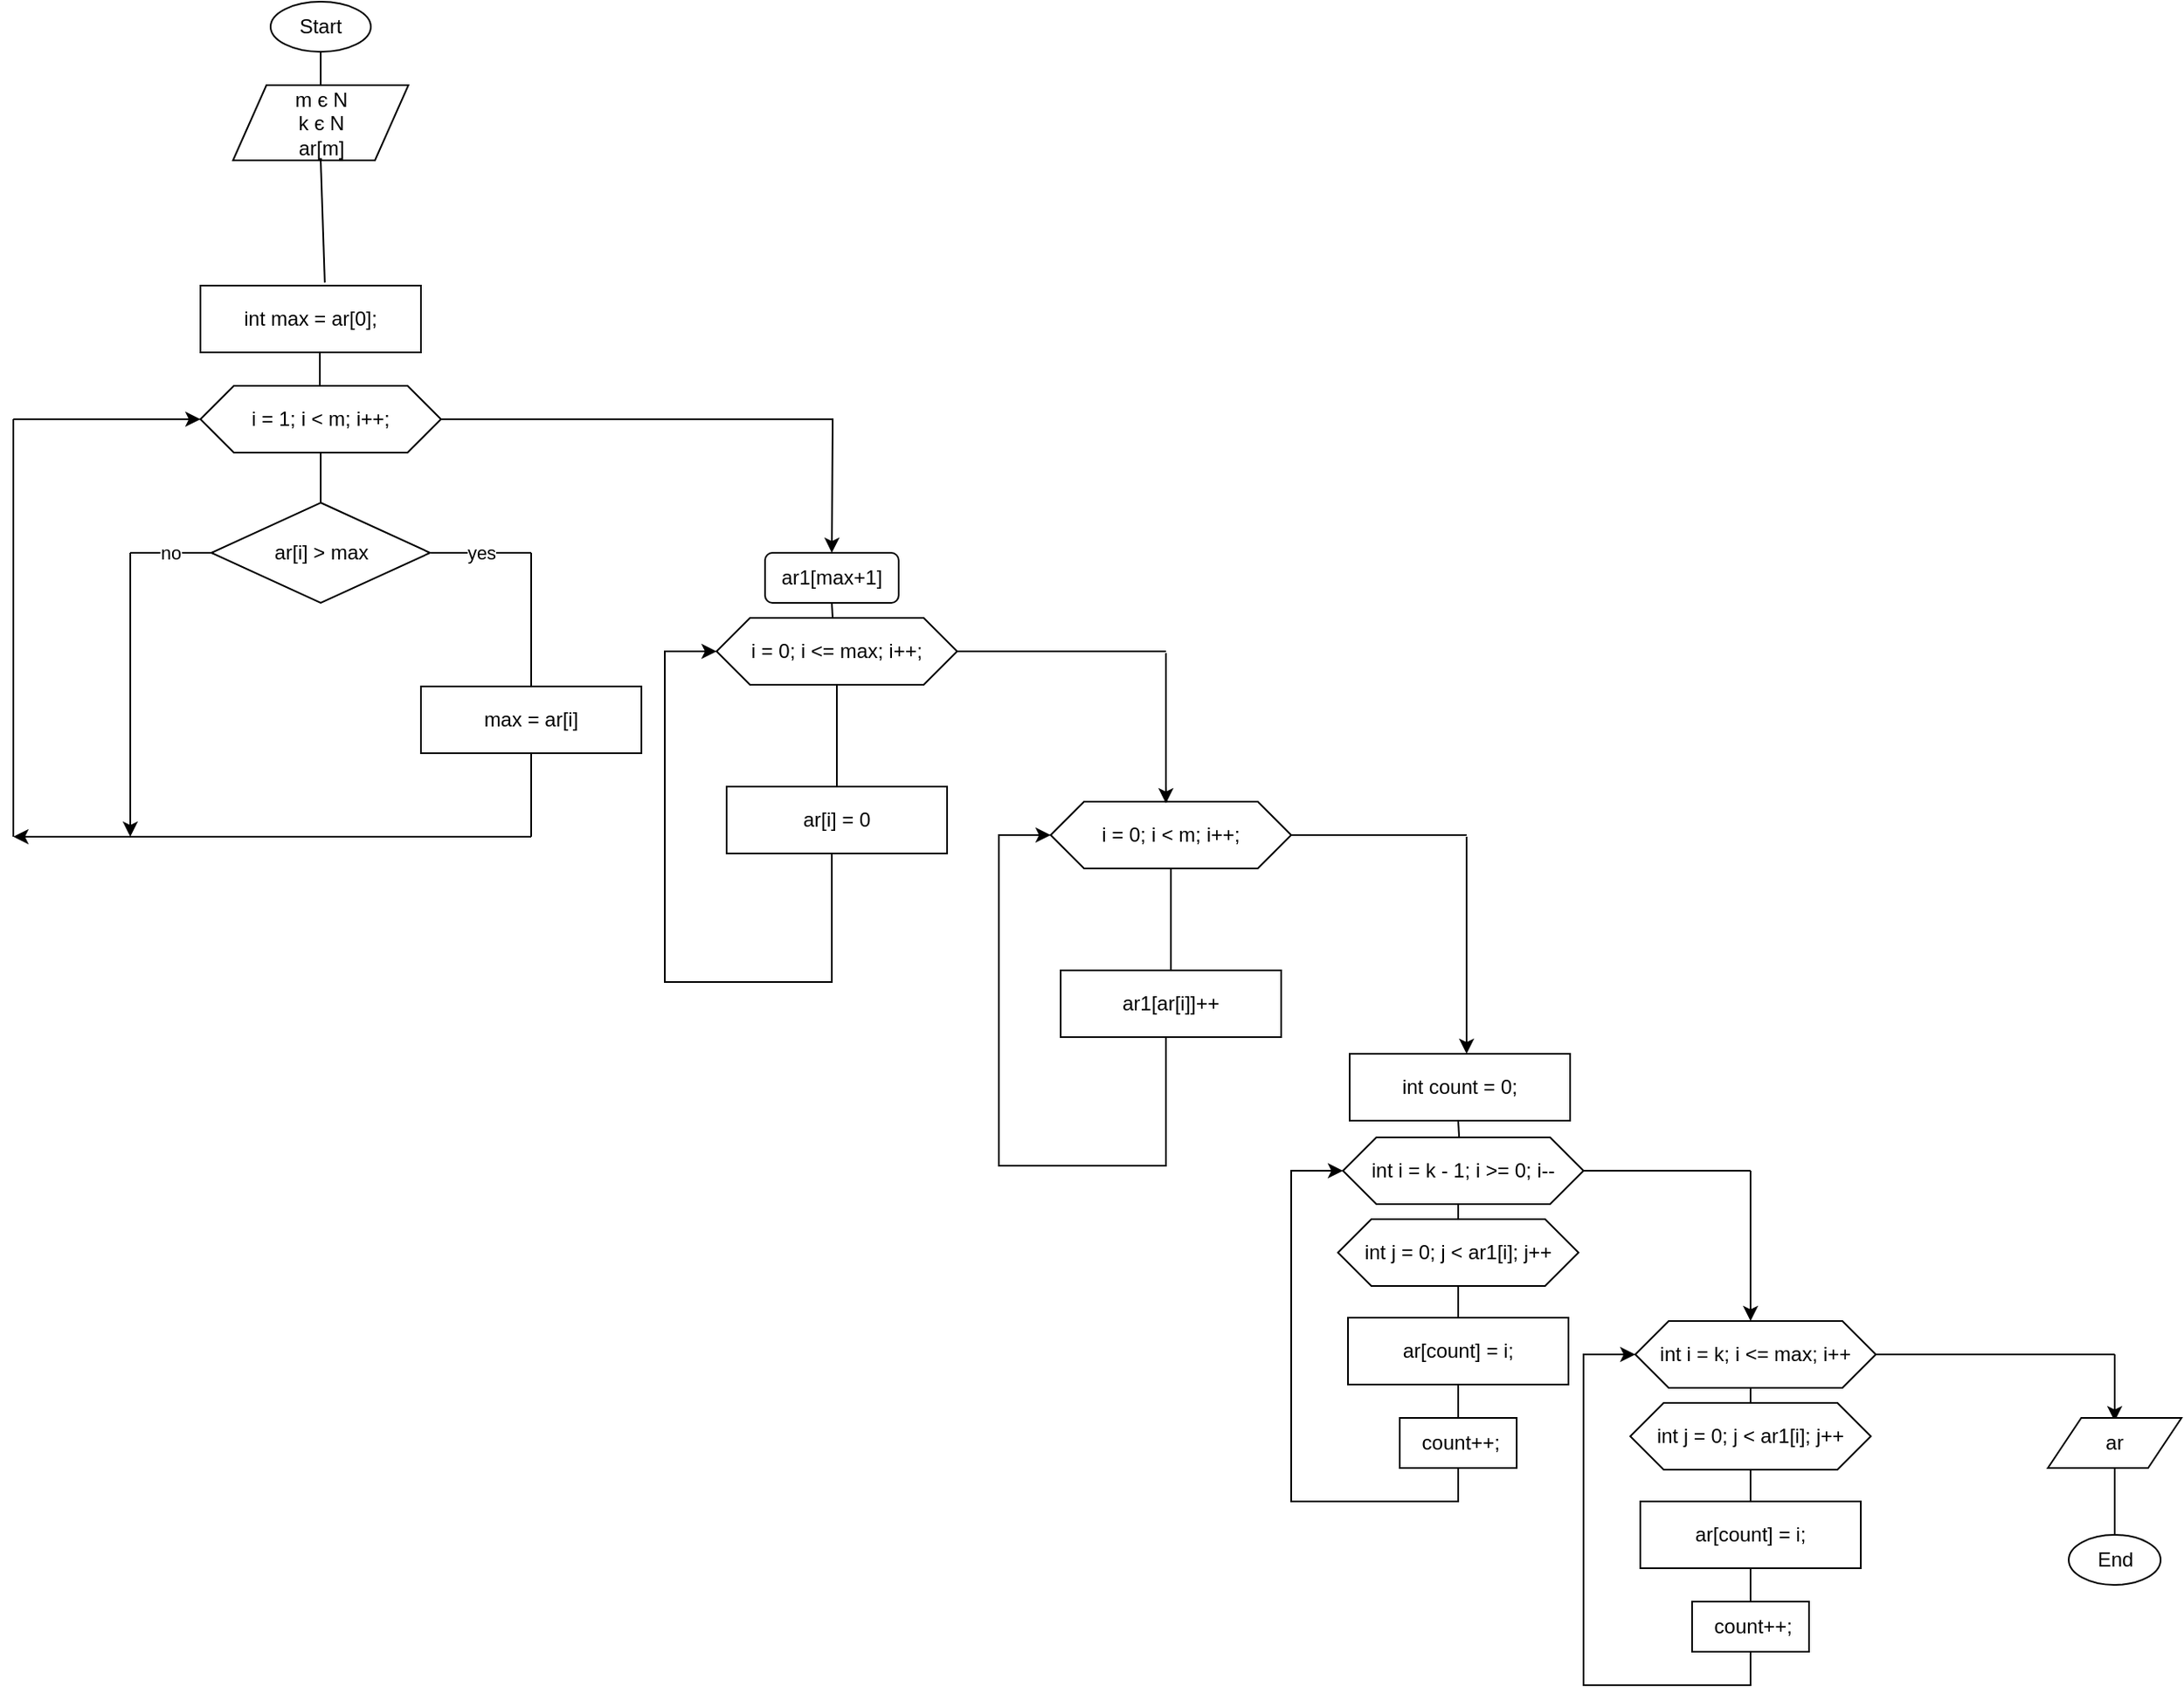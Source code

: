 <mxfile version="18.0.3" type="google"><diagram id="xQqbmAdyLCHv5UX_0q08" name="Page-2"><mxGraphModel grid="1" page="1" gridSize="10" guides="1" tooltips="1" connect="1" arrows="1" fold="1" pageScale="1" pageWidth="827" pageHeight="1169" math="0" shadow="0"><root><mxCell id="0"/><mxCell id="1" parent="0"/><mxCell id="1CyCMqrkq07TNFBbRBS_-1" style="edgeStyle=orthogonalEdgeStyle;rounded=0;orthogonalLoop=1;jettySize=auto;html=1;exitX=0.5;exitY=1;exitDx=0;exitDy=0;entryX=0.5;entryY=0;entryDx=0;entryDy=0;endArrow=none;endFill=0;" edge="1" parent="1" source="1CyCMqrkq07TNFBbRBS_-2" target="1CyCMqrkq07TNFBbRBS_-4"><mxGeometry relative="1" as="geometry"/></mxCell><mxCell id="1CyCMqrkq07TNFBbRBS_-2" value="Start" style="ellipse;whiteSpace=wrap;html=1;" vertex="1" parent="1"><mxGeometry x="404" y="140" width="60" height="30" as="geometry"/></mxCell><mxCell id="1CyCMqrkq07TNFBbRBS_-4" value="m є N&lt;br&gt;k є N&lt;br&gt;ar[m]" style="shape=parallelogram;perimeter=parallelogramPerimeter;whiteSpace=wrap;html=1;fixedSize=1;" vertex="1" parent="1"><mxGeometry x="381.5" y="190" width="105" height="45" as="geometry"/></mxCell><mxCell id="1CyCMqrkq07TNFBbRBS_-20" style="edgeStyle=orthogonalEdgeStyle;rounded=0;orthogonalLoop=1;jettySize=auto;html=1;exitX=1;exitY=0.5;exitDx=0;exitDy=0;endArrow=classic;endFill=1;" edge="1" parent="1" source="1CyCMqrkq07TNFBbRBS_-21"><mxGeometry relative="1" as="geometry"><mxPoint x="740" y="470" as="targetPoint"/></mxGeometry></mxCell><mxCell id="1CyCMqrkq07TNFBbRBS_-21" value="i = 1; i &amp;lt; m; i++;" style="shape=hexagon;perimeter=hexagonPerimeter2;whiteSpace=wrap;html=1;fixedSize=1;" vertex="1" parent="1"><mxGeometry x="362" y="370" width="144" height="40" as="geometry"/></mxCell><mxCell id="EomdoNZ53PQFx8OTN14R-1" value="int max = ar[0];" style="rounded=0;whiteSpace=wrap;html=1;" vertex="1" parent="1"><mxGeometry x="362" y="310" width="132" height="40" as="geometry"/></mxCell><mxCell id="EomdoNZ53PQFx8OTN14R-11" value="" style="endArrow=none;html=1;rounded=0;exitX=0.5;exitY=1;exitDx=0;exitDy=0;" edge="1" parent="1" source="1CyCMqrkq07TNFBbRBS_-21"><mxGeometry width="50" height="50" relative="1" as="geometry"><mxPoint x="390" y="520" as="sourcePoint"/><mxPoint x="434" y="440" as="targetPoint"/></mxGeometry></mxCell><mxCell id="EomdoNZ53PQFx8OTN14R-12" value="ar[i] &amp;gt; max" style="rhombus;whiteSpace=wrap;html=1;" vertex="1" parent="1"><mxGeometry x="368.5" y="440" width="131" height="60" as="geometry"/></mxCell><mxCell id="EomdoNZ53PQFx8OTN14R-16" value="max = ar[i]" style="rounded=0;whiteSpace=wrap;html=1;" vertex="1" parent="1"><mxGeometry x="494" y="550" width="132" height="40" as="geometry"/></mxCell><mxCell id="EomdoNZ53PQFx8OTN14R-17" value="yes" style="endArrow=none;html=1;rounded=0;" edge="1" parent="1"><mxGeometry width="50" height="50" relative="1" as="geometry"><mxPoint x="560" y="470" as="sourcePoint"/><mxPoint x="500" y="470" as="targetPoint"/></mxGeometry></mxCell><mxCell id="EomdoNZ53PQFx8OTN14R-18" value="" style="endArrow=none;html=1;rounded=0;entryX=0.5;entryY=0;entryDx=0;entryDy=0;" edge="1" parent="1" target="EomdoNZ53PQFx8OTN14R-16"><mxGeometry width="50" height="50" relative="1" as="geometry"><mxPoint x="560" y="470" as="sourcePoint"/><mxPoint x="440" y="570" as="targetPoint"/></mxGeometry></mxCell><mxCell id="EomdoNZ53PQFx8OTN14R-19" value="" style="endArrow=none;html=1;rounded=0;exitX=0.5;exitY=1;exitDx=0;exitDy=0;" edge="1" parent="1" source="EomdoNZ53PQFx8OTN14R-16"><mxGeometry width="50" height="50" relative="1" as="geometry"><mxPoint x="390" y="620" as="sourcePoint"/><mxPoint x="560" y="640" as="targetPoint"/></mxGeometry></mxCell><mxCell id="EomdoNZ53PQFx8OTN14R-20" value="" style="endArrow=none;html=1;rounded=0;" edge="1" parent="1"><mxGeometry width="50" height="50" relative="1" as="geometry"><mxPoint x="560" y="640" as="sourcePoint"/><mxPoint x="320" y="640" as="targetPoint"/></mxGeometry></mxCell><mxCell id="EomdoNZ53PQFx8OTN14R-21" value="no" style="endArrow=none;html=1;rounded=0;exitX=0;exitY=0.5;exitDx=0;exitDy=0;" edge="1" parent="1" source="EomdoNZ53PQFx8OTN14R-12"><mxGeometry width="50" height="50" relative="1" as="geometry"><mxPoint x="390" y="620" as="sourcePoint"/><mxPoint x="320" y="470" as="targetPoint"/></mxGeometry></mxCell><mxCell id="EomdoNZ53PQFx8OTN14R-24" value="" style="endArrow=classic;html=1;rounded=0;entryX=0;entryY=0.5;entryDx=0;entryDy=0;" edge="1" parent="1" target="1CyCMqrkq07TNFBbRBS_-21"><mxGeometry width="50" height="50" relative="1" as="geometry"><mxPoint x="250" y="390" as="sourcePoint"/><mxPoint x="440" y="470" as="targetPoint"/></mxGeometry></mxCell><mxCell id="EomdoNZ53PQFx8OTN14R-25" value="" style="endArrow=none;html=1;rounded=0;" edge="1" parent="1"><mxGeometry width="50" height="50" relative="1" as="geometry"><mxPoint x="250" y="390" as="sourcePoint"/><mxPoint x="250" y="640" as="targetPoint"/></mxGeometry></mxCell><mxCell id="EomdoNZ53PQFx8OTN14R-27" value="" style="endArrow=classic;html=1;rounded=0;" edge="1" parent="1"><mxGeometry width="50" height="50" relative="1" as="geometry"><mxPoint x="320" y="470" as="sourcePoint"/><mxPoint x="320" y="640" as="targetPoint"/></mxGeometry></mxCell><mxCell id="EomdoNZ53PQFx8OTN14R-28" value="" style="endArrow=classic;html=1;rounded=0;" edge="1" parent="1"><mxGeometry width="50" height="50" relative="1" as="geometry"><mxPoint x="320" y="640" as="sourcePoint"/><mxPoint x="250" y="640" as="targetPoint"/></mxGeometry></mxCell><mxCell id="EomdoNZ53PQFx8OTN14R-29" value="ar1[max+1]" style="rounded=1;whiteSpace=wrap;html=1;" vertex="1" parent="1"><mxGeometry x="700" y="470" width="80" height="30" as="geometry"/></mxCell><mxCell id="EomdoNZ53PQFx8OTN14R-30" style="edgeStyle=orthogonalEdgeStyle;rounded=0;orthogonalLoop=1;jettySize=auto;html=1;exitX=0.5;exitY=1;exitDx=0;exitDy=0;endArrow=none;endFill=0;entryX=0.483;entryY=0.031;entryDx=0;entryDy=0;entryPerimeter=0;" edge="1" parent="1" target="EomdoNZ53PQFx8OTN14R-31"><mxGeometry relative="1" as="geometry"><mxPoint x="740" y="500" as="sourcePoint"/></mxGeometry></mxCell><mxCell id="EomdoNZ53PQFx8OTN14R-31" value="i = 0; i &amp;lt;= max; i++;" style="shape=hexagon;perimeter=hexagonPerimeter2;whiteSpace=wrap;html=1;fixedSize=1;" vertex="1" parent="1"><mxGeometry x="671" y="509" width="144" height="40" as="geometry"/></mxCell><mxCell id="EomdoNZ53PQFx8OTN14R-32" style="edgeStyle=orthogonalEdgeStyle;rounded=0;orthogonalLoop=1;jettySize=auto;html=1;exitX=0.5;exitY=1;exitDx=0;exitDy=0;endArrow=none;endFill=0;" edge="1" parent="1" source="EomdoNZ53PQFx8OTN14R-31" target="EomdoNZ53PQFx8OTN14R-33"><mxGeometry relative="1" as="geometry"><mxPoint x="740" y="598" as="sourcePoint"/></mxGeometry></mxCell><mxCell id="EomdoNZ53PQFx8OTN14R-33" value="ar[i] = 0" style="rounded=0;whiteSpace=wrap;html=1;" vertex="1" parent="1"><mxGeometry x="677" y="610" width="132" height="40" as="geometry"/></mxCell><mxCell id="EomdoNZ53PQFx8OTN14R-34" style="edgeStyle=orthogonalEdgeStyle;rounded=0;orthogonalLoop=1;jettySize=auto;html=1;exitX=0.5;exitY=1;exitDx=0;exitDy=0;entryX=0;entryY=0.5;entryDx=0;entryDy=0;endArrow=classic;endFill=1;" edge="1" parent="1" source="EomdoNZ53PQFx8OTN14R-33" target="EomdoNZ53PQFx8OTN14R-31"><mxGeometry relative="1" as="geometry"><Array as="points"><mxPoint x="740" y="650"/><mxPoint x="740" y="727"/><mxPoint x="640" y="727"/><mxPoint x="640" y="529"/></Array><mxPoint x="740" y="707" as="sourcePoint"/></mxGeometry></mxCell><mxCell id="EomdoNZ53PQFx8OTN14R-37" value="" style="endArrow=none;html=1;rounded=0;" edge="1" parent="1"><mxGeometry width="50" height="50" relative="1" as="geometry"><mxPoint x="433.5" y="350" as="sourcePoint"/><mxPoint x="433.5" y="370" as="targetPoint"/></mxGeometry></mxCell><mxCell id="EomdoNZ53PQFx8OTN14R-38" style="edgeStyle=orthogonalEdgeStyle;rounded=0;orthogonalLoop=1;jettySize=auto;html=1;exitX=0.5;exitY=1;exitDx=0;exitDy=0;endArrow=none;endFill=0;entryX=0.483;entryY=0.031;entryDx=0;entryDy=0;entryPerimeter=0;" edge="1" parent="1" target="EomdoNZ53PQFx8OTN14R-39"><mxGeometry relative="1" as="geometry"><mxPoint x="940" y="610" as="sourcePoint"/></mxGeometry></mxCell><mxCell id="EomdoNZ53PQFx8OTN14R-39" value="i = 0; i &amp;lt; m; i++;" style="shape=hexagon;perimeter=hexagonPerimeter2;whiteSpace=wrap;html=1;fixedSize=1;" vertex="1" parent="1"><mxGeometry x="871" y="619" width="144" height="40" as="geometry"/></mxCell><mxCell id="EomdoNZ53PQFx8OTN14R-40" style="edgeStyle=orthogonalEdgeStyle;rounded=0;orthogonalLoop=1;jettySize=auto;html=1;exitX=0.5;exitY=1;exitDx=0;exitDy=0;endArrow=none;endFill=0;" edge="1" parent="1" source="EomdoNZ53PQFx8OTN14R-39" target="EomdoNZ53PQFx8OTN14R-41"><mxGeometry relative="1" as="geometry"><mxPoint x="940" y="708" as="sourcePoint"/></mxGeometry></mxCell><mxCell id="EomdoNZ53PQFx8OTN14R-41" value="ar1[ar[i]]++" style="rounded=0;whiteSpace=wrap;html=1;" vertex="1" parent="1"><mxGeometry x="877" y="720" width="132" height="40" as="geometry"/></mxCell><mxCell id="EomdoNZ53PQFx8OTN14R-42" style="edgeStyle=orthogonalEdgeStyle;rounded=0;orthogonalLoop=1;jettySize=auto;html=1;exitX=0.5;exitY=1;exitDx=0;exitDy=0;entryX=0;entryY=0.5;entryDx=0;entryDy=0;endArrow=classic;endFill=1;" edge="1" parent="1" source="EomdoNZ53PQFx8OTN14R-41" target="EomdoNZ53PQFx8OTN14R-39"><mxGeometry relative="1" as="geometry"><Array as="points"><mxPoint x="940" y="760"/><mxPoint x="940" y="837"/><mxPoint x="840" y="837"/><mxPoint x="840" y="639"/></Array><mxPoint x="940" y="817" as="sourcePoint"/></mxGeometry></mxCell><mxCell id="EomdoNZ53PQFx8OTN14R-43" value="" style="endArrow=none;html=1;rounded=0;exitX=1;exitY=0.5;exitDx=0;exitDy=0;" edge="1" parent="1" source="EomdoNZ53PQFx8OTN14R-31"><mxGeometry width="50" height="50" relative="1" as="geometry"><mxPoint x="390" y="620" as="sourcePoint"/><mxPoint x="940" y="529" as="targetPoint"/></mxGeometry></mxCell><mxCell id="EomdoNZ53PQFx8OTN14R-45" value="" style="endArrow=classic;html=1;rounded=0;" edge="1" parent="1"><mxGeometry width="50" height="50" relative="1" as="geometry"><mxPoint x="940" y="530" as="sourcePoint"/><mxPoint x="940" y="620" as="targetPoint"/></mxGeometry></mxCell><mxCell id="EomdoNZ53PQFx8OTN14R-46" value="" style="endArrow=none;html=1;rounded=0;exitX=1;exitY=0.5;exitDx=0;exitDy=0;" edge="1" parent="1" source="EomdoNZ53PQFx8OTN14R-39"><mxGeometry width="50" height="50" relative="1" as="geometry"><mxPoint x="390" y="620" as="sourcePoint"/><mxPoint x="1120" y="639" as="targetPoint"/></mxGeometry></mxCell><mxCell id="EomdoNZ53PQFx8OTN14R-49" value="" style="endArrow=classic;html=1;rounded=0;" edge="1" parent="1"><mxGeometry width="50" height="50" relative="1" as="geometry"><mxPoint x="1120" y="640" as="sourcePoint"/><mxPoint x="1120" y="770" as="targetPoint"/></mxGeometry></mxCell><mxCell id="EomdoNZ53PQFx8OTN14R-50" value="int count = 0;" style="rounded=0;whiteSpace=wrap;html=1;" vertex="1" parent="1"><mxGeometry x="1050" y="770" width="132" height="40" as="geometry"/></mxCell><mxCell id="EomdoNZ53PQFx8OTN14R-52" style="edgeStyle=orthogonalEdgeStyle;rounded=0;orthogonalLoop=1;jettySize=auto;html=1;exitX=0.5;exitY=1;exitDx=0;exitDy=0;endArrow=none;endFill=0;entryX=0.483;entryY=0.031;entryDx=0;entryDy=0;entryPerimeter=0;" edge="1" parent="1"><mxGeometry relative="1" as="geometry"><mxPoint x="1115" y="810" as="sourcePoint"/><mxPoint x="1115.552" y="820.24" as="targetPoint"/></mxGeometry></mxCell><mxCell id="XBDMCAALje7o0qtymOyM-1" style="edgeStyle=orthogonalEdgeStyle;rounded=0;orthogonalLoop=1;jettySize=auto;html=1;exitX=0.5;exitY=1;exitDx=0;exitDy=0;entryX=0.5;entryY=0;entryDx=0;entryDy=0;endArrow=none;endFill=0;" edge="1" parent="1" source="XBDMCAALje7o0qtymOyM-2" target="XBDMCAALje7o0qtymOyM-4"><mxGeometry relative="1" as="geometry"/></mxCell><mxCell id="XBDMCAALje7o0qtymOyM-2" value="int i = k - 1; i &amp;gt;= 0; i--" style="shape=hexagon;perimeter=hexagonPerimeter2;whiteSpace=wrap;html=1;fixedSize=1;" vertex="1" parent="1"><mxGeometry x="1046" y="820" width="144" height="40" as="geometry"/></mxCell><mxCell id="XBDMCAALje7o0qtymOyM-3" style="edgeStyle=orthogonalEdgeStyle;rounded=0;orthogonalLoop=1;jettySize=auto;html=1;exitX=0.5;exitY=1;exitDx=0;exitDy=0;endArrow=none;endFill=0;" edge="1" parent="1" source="XBDMCAALje7o0qtymOyM-4" target="XBDMCAALje7o0qtymOyM-6"><mxGeometry relative="1" as="geometry"/></mxCell><mxCell id="XBDMCAALje7o0qtymOyM-4" value="int j = 0; j &amp;lt; ar1[i]; j++" style="shape=hexagon;perimeter=hexagonPerimeter2;whiteSpace=wrap;html=1;fixedSize=1;" vertex="1" parent="1"><mxGeometry x="1043" y="869" width="144" height="40" as="geometry"/></mxCell><mxCell id="XBDMCAALje7o0qtymOyM-5" style="edgeStyle=orthogonalEdgeStyle;rounded=0;orthogonalLoop=1;jettySize=auto;html=1;exitX=0.5;exitY=1;exitDx=0;exitDy=0;entryX=0.5;entryY=0;entryDx=0;entryDy=0;endArrow=none;endFill=0;" edge="1" parent="1" source="XBDMCAALje7o0qtymOyM-6" target="XBDMCAALje7o0qtymOyM-8"><mxGeometry relative="1" as="geometry"/></mxCell><mxCell id="XBDMCAALje7o0qtymOyM-6" value="ar[count] = i;" style="rounded=0;whiteSpace=wrap;html=1;" vertex="1" parent="1"><mxGeometry x="1049" y="928" width="132" height="40" as="geometry"/></mxCell><mxCell id="XBDMCAALje7o0qtymOyM-7" style="edgeStyle=orthogonalEdgeStyle;rounded=0;orthogonalLoop=1;jettySize=auto;html=1;exitX=0.5;exitY=1;exitDx=0;exitDy=0;entryX=0;entryY=0.5;entryDx=0;entryDy=0;endArrow=classic;endFill=1;" edge="1" parent="1" source="XBDMCAALje7o0qtymOyM-8" target="XBDMCAALje7o0qtymOyM-2"><mxGeometry relative="1" as="geometry"><Array as="points"><mxPoint x="1115" y="1038"/><mxPoint x="1015" y="1038"/><mxPoint x="1015" y="840"/></Array></mxGeometry></mxCell><mxCell id="XBDMCAALje7o0qtymOyM-8" value="&amp;nbsp;count++;" style="rounded=0;whiteSpace=wrap;html=1;" vertex="1" parent="1"><mxGeometry x="1080" y="988" width="70" height="30" as="geometry"/></mxCell><mxCell id="XBDMCAALje7o0qtymOyM-10" value="" style="endArrow=none;html=1;rounded=0;exitX=1;exitY=0.5;exitDx=0;exitDy=0;" edge="1" parent="1" source="XBDMCAALje7o0qtymOyM-2"><mxGeometry width="50" height="50" relative="1" as="geometry"><mxPoint x="910" y="950" as="sourcePoint"/><mxPoint x="1290" y="840" as="targetPoint"/></mxGeometry></mxCell><mxCell id="AoFOIfCadSmEJ0MaEgGQ-3" style="edgeStyle=orthogonalEdgeStyle;rounded=0;orthogonalLoop=1;jettySize=auto;html=1;exitX=0.5;exitY=1;exitDx=0;exitDy=0;entryX=0.5;entryY=0;entryDx=0;entryDy=0;endArrow=none;endFill=0;" edge="1" parent="1" source="AoFOIfCadSmEJ0MaEgGQ-4" target="AoFOIfCadSmEJ0MaEgGQ-6"><mxGeometry relative="1" as="geometry"/></mxCell><mxCell id="AoFOIfCadSmEJ0MaEgGQ-4" value="int i = k; i &amp;lt;= max; i++" style="shape=hexagon;perimeter=hexagonPerimeter2;whiteSpace=wrap;html=1;fixedSize=1;" vertex="1" parent="1"><mxGeometry x="1221" y="930" width="144" height="40" as="geometry"/></mxCell><mxCell id="AoFOIfCadSmEJ0MaEgGQ-5" style="edgeStyle=orthogonalEdgeStyle;rounded=0;orthogonalLoop=1;jettySize=auto;html=1;exitX=0.5;exitY=1;exitDx=0;exitDy=0;endArrow=none;endFill=0;" edge="1" parent="1" source="AoFOIfCadSmEJ0MaEgGQ-6" target="AoFOIfCadSmEJ0MaEgGQ-8"><mxGeometry relative="1" as="geometry"/></mxCell><mxCell id="AoFOIfCadSmEJ0MaEgGQ-6" value="int j = 0; j &amp;lt; ar1[i]; j++" style="shape=hexagon;perimeter=hexagonPerimeter2;whiteSpace=wrap;html=1;fixedSize=1;" vertex="1" parent="1"><mxGeometry x="1218" y="979" width="144" height="40" as="geometry"/></mxCell><mxCell id="AoFOIfCadSmEJ0MaEgGQ-7" style="edgeStyle=orthogonalEdgeStyle;rounded=0;orthogonalLoop=1;jettySize=auto;html=1;exitX=0.5;exitY=1;exitDx=0;exitDy=0;entryX=0.5;entryY=0;entryDx=0;entryDy=0;endArrow=none;endFill=0;" edge="1" parent="1" source="AoFOIfCadSmEJ0MaEgGQ-8" target="AoFOIfCadSmEJ0MaEgGQ-10"><mxGeometry relative="1" as="geometry"/></mxCell><mxCell id="AoFOIfCadSmEJ0MaEgGQ-8" value="ar[count] = i;" style="rounded=0;whiteSpace=wrap;html=1;" vertex="1" parent="1"><mxGeometry x="1224" y="1038" width="132" height="40" as="geometry"/></mxCell><mxCell id="AoFOIfCadSmEJ0MaEgGQ-9" style="edgeStyle=orthogonalEdgeStyle;rounded=0;orthogonalLoop=1;jettySize=auto;html=1;exitX=0.5;exitY=1;exitDx=0;exitDy=0;entryX=0;entryY=0.5;entryDx=0;entryDy=0;endArrow=classic;endFill=1;" edge="1" parent="1" source="AoFOIfCadSmEJ0MaEgGQ-10" target="AoFOIfCadSmEJ0MaEgGQ-4"><mxGeometry relative="1" as="geometry"><Array as="points"><mxPoint x="1290" y="1148"/><mxPoint x="1190" y="1148"/><mxPoint x="1190" y="950"/></Array></mxGeometry></mxCell><mxCell id="AoFOIfCadSmEJ0MaEgGQ-10" value="&amp;nbsp;count++;" style="rounded=0;whiteSpace=wrap;html=1;" vertex="1" parent="1"><mxGeometry x="1255" y="1098" width="70" height="30" as="geometry"/></mxCell><mxCell id="AoFOIfCadSmEJ0MaEgGQ-11" value="" style="endArrow=classic;html=1;rounded=0;" edge="1" parent="1"><mxGeometry width="50" height="50" relative="1" as="geometry"><mxPoint x="1290" y="840" as="sourcePoint"/><mxPoint x="1290" y="930" as="targetPoint"/></mxGeometry></mxCell><mxCell id="AoFOIfCadSmEJ0MaEgGQ-13" value="" style="endArrow=none;html=1;rounded=0;exitX=1;exitY=0.5;exitDx=0;exitDy=0;" edge="1" parent="1"><mxGeometry width="50" height="50" relative="1" as="geometry"><mxPoint x="1365" y="950" as="sourcePoint"/><mxPoint x="1508" y="950" as="targetPoint"/></mxGeometry></mxCell><mxCell id="AoFOIfCadSmEJ0MaEgGQ-14" value="" style="endArrow=classic;html=1;rounded=0;" edge="1" parent="1"><mxGeometry width="50" height="50" relative="1" as="geometry"><mxPoint x="1508" y="950" as="sourcePoint"/><mxPoint x="1508" y="990" as="targetPoint"/></mxGeometry></mxCell><mxCell id="AoFOIfCadSmEJ0MaEgGQ-16" value="ar" style="shape=parallelogram;perimeter=parallelogramPerimeter;whiteSpace=wrap;html=1;fixedSize=1;" vertex="1" parent="1"><mxGeometry x="1468" y="988" width="80" height="30" as="geometry"/></mxCell><mxCell id="AoFOIfCadSmEJ0MaEgGQ-19" value="" style="endArrow=none;html=1;rounded=0;exitX=0.5;exitY=1;exitDx=0;exitDy=0;" edge="1" parent="1" source="AoFOIfCadSmEJ0MaEgGQ-16"><mxGeometry width="50" height="50" relative="1" as="geometry"><mxPoint x="898" y="1100" as="sourcePoint"/><mxPoint x="1508" y="1060" as="targetPoint"/></mxGeometry></mxCell><mxCell id="gW7Y_cGtnoQUopBfdL6k-1" value="End" style="ellipse;whiteSpace=wrap;html=1;" vertex="1" parent="1"><mxGeometry x="1480.5" y="1058" width="55" height="30" as="geometry"/></mxCell><mxCell id="LNcvhoorJDAf8MWpJ-21-2" value="" style="endArrow=none;html=1;rounded=0;entryX=0.5;entryY=1;entryDx=0;entryDy=0;exitX=0.564;exitY=-0.045;exitDx=0;exitDy=0;exitPerimeter=0;" edge="1" parent="1" source="EomdoNZ53PQFx8OTN14R-1" target="1CyCMqrkq07TNFBbRBS_-4"><mxGeometry width="50" height="50" relative="1" as="geometry"><mxPoint x="620" y="290" as="sourcePoint"/><mxPoint x="560" y="190" as="targetPoint"/></mxGeometry></mxCell></root></mxGraphModel></diagram></mxfile>